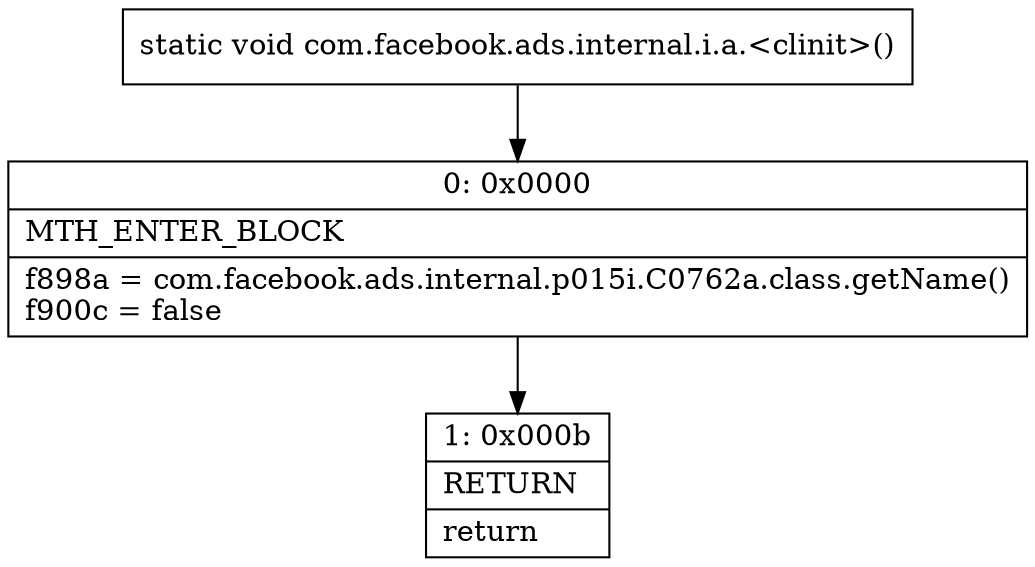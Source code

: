 digraph "CFG forcom.facebook.ads.internal.i.a.\<clinit\>()V" {
Node_0 [shape=record,label="{0\:\ 0x0000|MTH_ENTER_BLOCK\l|f898a = com.facebook.ads.internal.p015i.C0762a.class.getName()\lf900c = false\l}"];
Node_1 [shape=record,label="{1\:\ 0x000b|RETURN\l|return\l}"];
MethodNode[shape=record,label="{static void com.facebook.ads.internal.i.a.\<clinit\>() }"];
MethodNode -> Node_0;
Node_0 -> Node_1;
}

